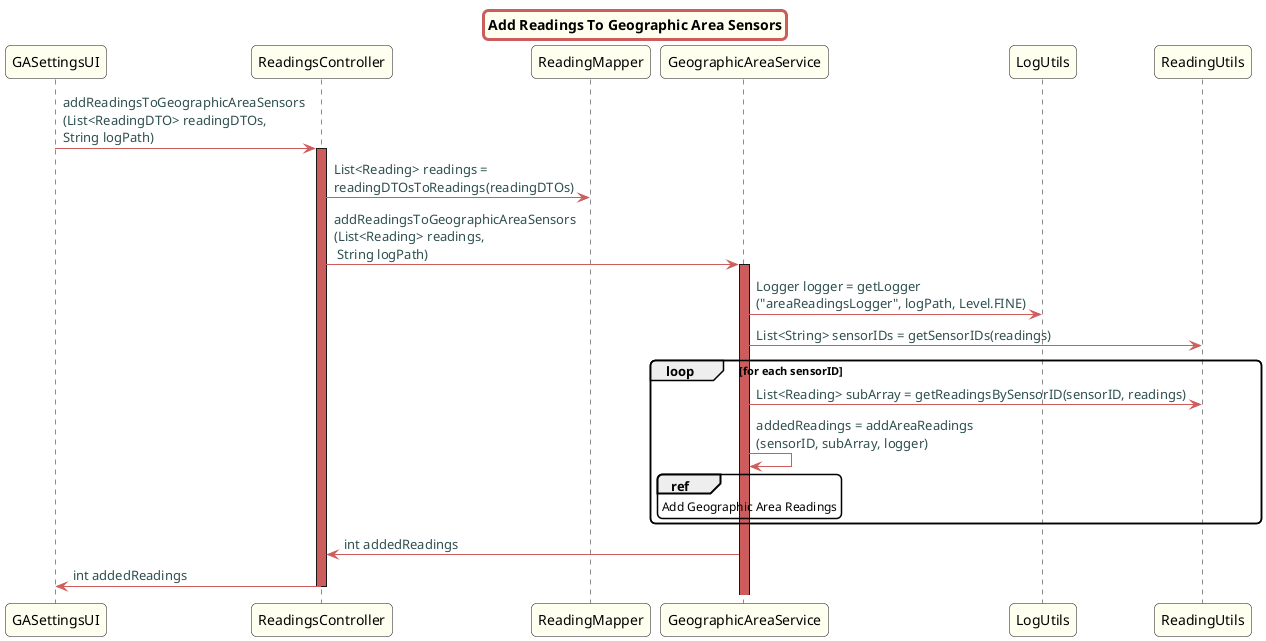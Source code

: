@startuml

skinparam titleBorderRoundCorner 10
skinparam titleBorderThickness 3
skinparam titleBorderColor indianred
skinparam titleBackgroundColor ivory
skinparam FontName quicksand

skinparam actor {
  BorderColor indianred
  }

skinparam sequence {
  LifeLineBackgroundColor indianred
  ParticipantBackgroundColor ivory
}

skinparam roundcorner 10

skinparam component {
  arrowThickness 1
  ArrowFontName Verdana
  ArrowColor indianred
  ArrowFontColor darkslategrey
}

title Add Readings To Geographic Area Sensors
GASettingsUI -> ReadingsController: addReadingsToGeographicAreaSensors\n(List<ReadingDTO> readingDTOs, \nString logPath)
activate ReadingsController
ReadingsController -> ReadingMapper: List<Reading> readings = \nreadingDTOsToReadings(readingDTOs)
ReadingsController -> GeographicAreaService: addReadingsToGeographicAreaSensors\n(List<Reading> readings,\n String logPath)
activate GeographicAreaService

GeographicAreaService -> LogUtils: Logger logger = getLogger\n("areaReadingsLogger", logPath, Level.FINE)
GeographicAreaService -> ReadingUtils: List<String> sensorIDs = getSensorIDs(readings)


loop for each sensorID
GeographicAreaService -> ReadingUtils: List<Reading> subArray = getReadingsBySensorID(sensorID, readings)

GeographicAreaService -> GeographicAreaService: addedReadings = addAreaReadings\n(sensorID, subArray, logger)
ref over GeographicAreaService
Add Geographic Area Readings
end ref
end

GeographicAreaService -> ReadingsController: int addedReadings
ReadingsController -> GASettingsUI: int addedReadings

deactivate ReadingsController

@enduml